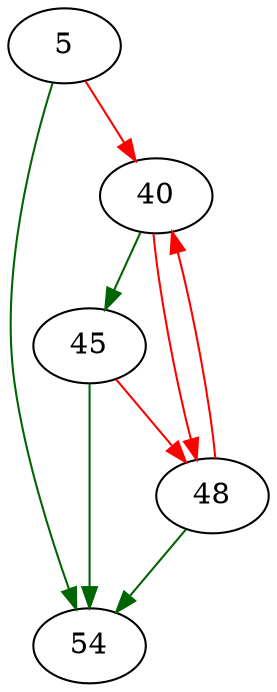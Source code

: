 strict digraph "ftoastr" {
	// Node definitions.
	5 [entry=true];
	54;
	40;
	45;
	48;

	// Edge definitions.
	5 -> 54 [
		color=darkgreen
		cond=true
	];
	5 -> 40 [
		color=red
		cond=false
	];
	40 -> 45 [
		color=darkgreen
		cond=true
	];
	40 -> 48 [
		color=red
		cond=false
	];
	45 -> 54 [
		color=darkgreen
		cond=true
	];
	45 -> 48 [
		color=red
		cond=false
	];
	48 -> 54 [
		color=darkgreen
		cond=true
	];
	48 -> 40 [
		color=red
		cond=false
	];
}